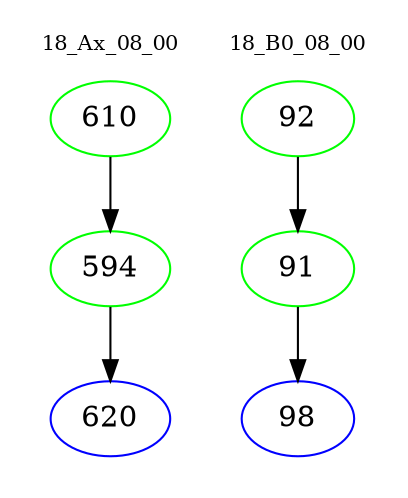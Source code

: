 digraph{
subgraph cluster_0 {
color = white
label = "18_Ax_08_00";
fontsize=10;
T0_610 [label="610", color="green"]
T0_610 -> T0_594 [color="black"]
T0_594 [label="594", color="green"]
T0_594 -> T0_620 [color="black"]
T0_620 [label="620", color="blue"]
}
subgraph cluster_1 {
color = white
label = "18_B0_08_00";
fontsize=10;
T1_92 [label="92", color="green"]
T1_92 -> T1_91 [color="black"]
T1_91 [label="91", color="green"]
T1_91 -> T1_98 [color="black"]
T1_98 [label="98", color="blue"]
}
}
